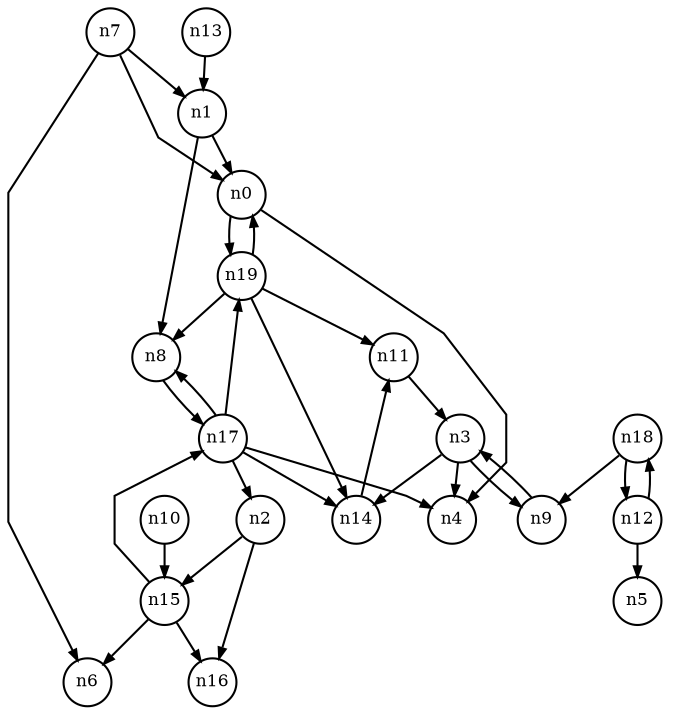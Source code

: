 digraph G{
splines=polyline;
ranksep=0.22;
nodesep=0.22;
nodesize=0.16;
fontsize=8
edge [arrowsize=0.5]
node [fontsize=8 shape=circle width=0.32 fixedsize=shape];

n0 -> n4
n0 -> n19
n1 -> n0
n1 -> n8
n8 -> n17
n15 -> n6
n15 -> n16
n15 -> n17
n2 -> n15
n2 -> n16
n3 -> n4
n3 -> n9
n3 -> n14
n9 -> n3
n14 -> n11
n7 -> n0
n7 -> n1
n7 -> n6
n10 -> n15
n11 -> n3
n12 -> n5
n12 -> n18
n13 -> n1
n17 -> n2
n17 -> n4
n17 -> n8
n17 -> n14
n17 -> n19
n19 -> n0
n19 -> n8
n19 -> n11
n19 -> n14
n18 -> n9
n18 -> n12
}
